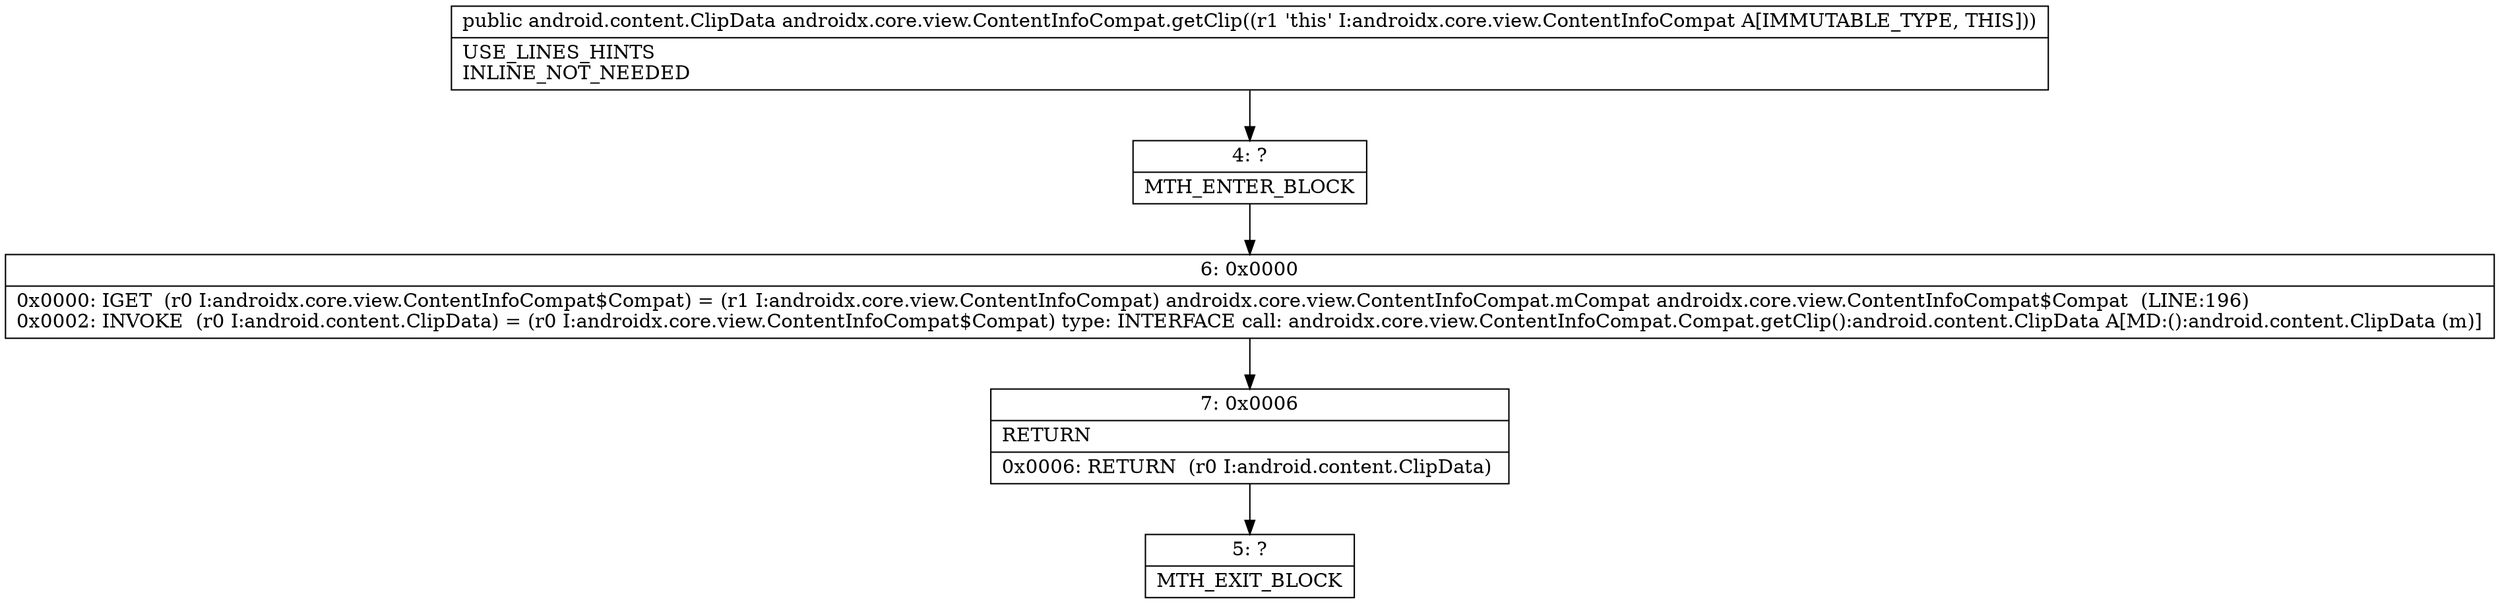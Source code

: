 digraph "CFG forandroidx.core.view.ContentInfoCompat.getClip()Landroid\/content\/ClipData;" {
Node_4 [shape=record,label="{4\:\ ?|MTH_ENTER_BLOCK\l}"];
Node_6 [shape=record,label="{6\:\ 0x0000|0x0000: IGET  (r0 I:androidx.core.view.ContentInfoCompat$Compat) = (r1 I:androidx.core.view.ContentInfoCompat) androidx.core.view.ContentInfoCompat.mCompat androidx.core.view.ContentInfoCompat$Compat  (LINE:196)\l0x0002: INVOKE  (r0 I:android.content.ClipData) = (r0 I:androidx.core.view.ContentInfoCompat$Compat) type: INTERFACE call: androidx.core.view.ContentInfoCompat.Compat.getClip():android.content.ClipData A[MD:():android.content.ClipData (m)]\l}"];
Node_7 [shape=record,label="{7\:\ 0x0006|RETURN\l|0x0006: RETURN  (r0 I:android.content.ClipData) \l}"];
Node_5 [shape=record,label="{5\:\ ?|MTH_EXIT_BLOCK\l}"];
MethodNode[shape=record,label="{public android.content.ClipData androidx.core.view.ContentInfoCompat.getClip((r1 'this' I:androidx.core.view.ContentInfoCompat A[IMMUTABLE_TYPE, THIS]))  | USE_LINES_HINTS\lINLINE_NOT_NEEDED\l}"];
MethodNode -> Node_4;Node_4 -> Node_6;
Node_6 -> Node_7;
Node_7 -> Node_5;
}

